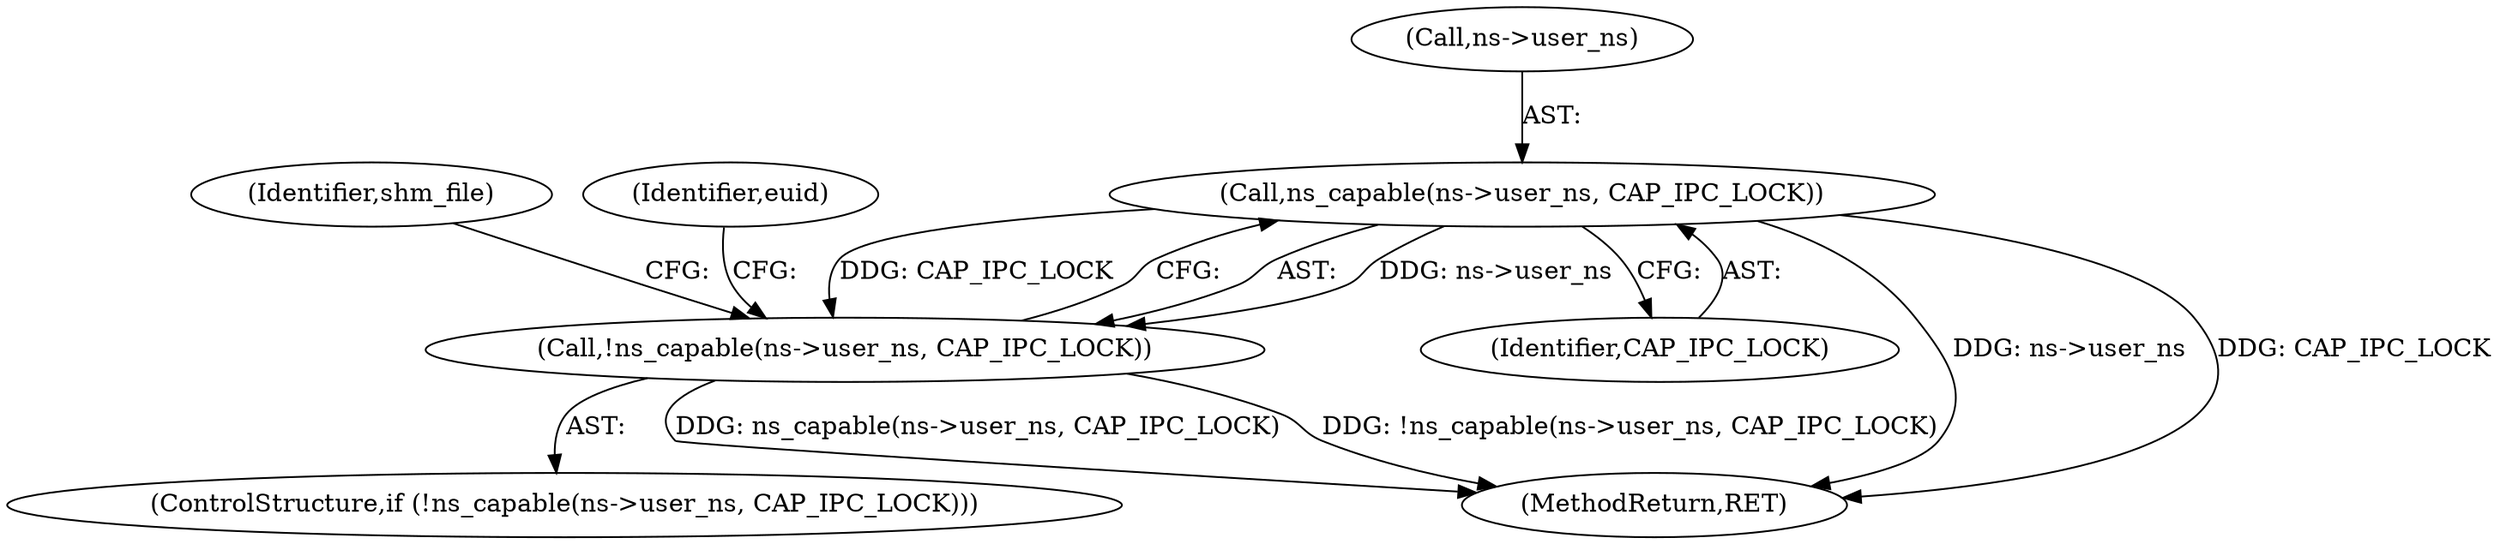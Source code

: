digraph "0_linux_a399b29dfbaaaf91162b2dc5a5875dd51bbfa2a1@pointer" {
"1000200" [label="(Call,ns_capable(ns->user_ns, CAP_IPC_LOCK))"];
"1000199" [label="(Call,!ns_capable(ns->user_ns, CAP_IPC_LOCK))"];
"1000204" [label="(Identifier,CAP_IPC_LOCK)"];
"1000201" [label="(Call,ns->user_ns)"];
"1000243" [label="(Identifier,shm_file)"];
"1000360" [label="(MethodReturn,RET)"];
"1000208" [label="(Identifier,euid)"];
"1000198" [label="(ControlStructure,if (!ns_capable(ns->user_ns, CAP_IPC_LOCK)))"];
"1000199" [label="(Call,!ns_capable(ns->user_ns, CAP_IPC_LOCK))"];
"1000200" [label="(Call,ns_capable(ns->user_ns, CAP_IPC_LOCK))"];
"1000200" -> "1000199"  [label="AST: "];
"1000200" -> "1000204"  [label="CFG: "];
"1000201" -> "1000200"  [label="AST: "];
"1000204" -> "1000200"  [label="AST: "];
"1000199" -> "1000200"  [label="CFG: "];
"1000200" -> "1000360"  [label="DDG: ns->user_ns"];
"1000200" -> "1000360"  [label="DDG: CAP_IPC_LOCK"];
"1000200" -> "1000199"  [label="DDG: ns->user_ns"];
"1000200" -> "1000199"  [label="DDG: CAP_IPC_LOCK"];
"1000199" -> "1000198"  [label="AST: "];
"1000208" -> "1000199"  [label="CFG: "];
"1000243" -> "1000199"  [label="CFG: "];
"1000199" -> "1000360"  [label="DDG: ns_capable(ns->user_ns, CAP_IPC_LOCK)"];
"1000199" -> "1000360"  [label="DDG: !ns_capable(ns->user_ns, CAP_IPC_LOCK)"];
}

